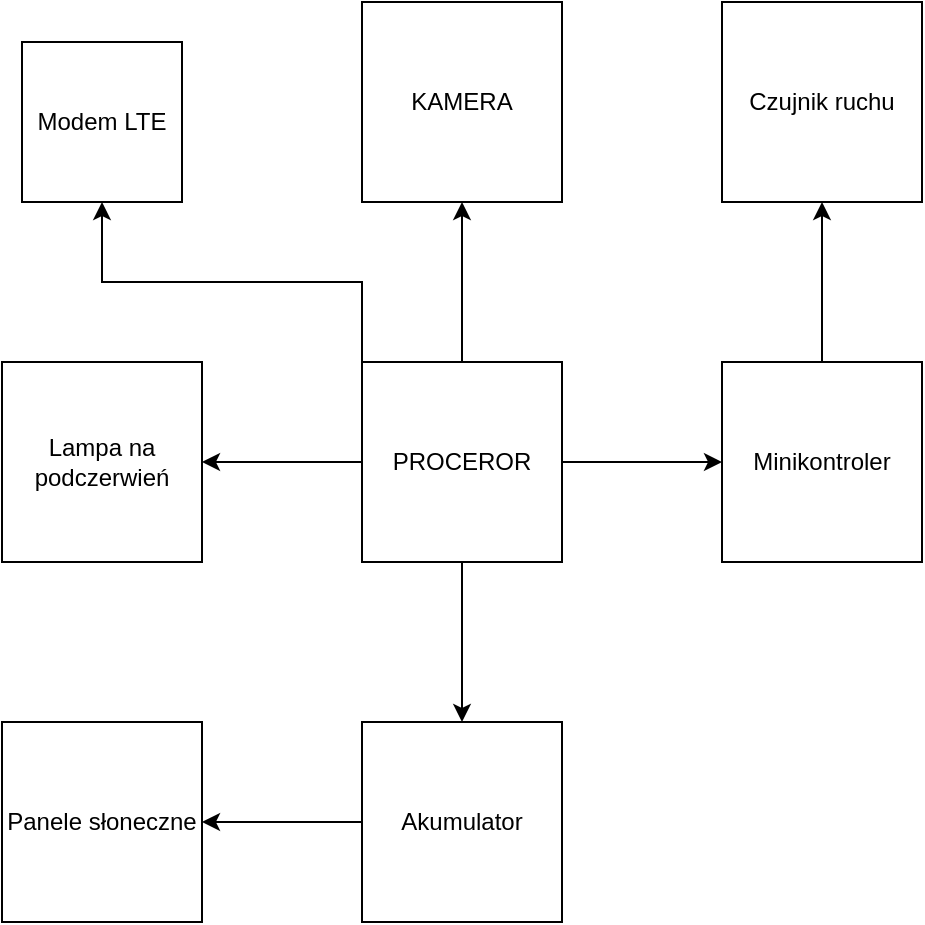 <mxfile version="21.6.8" type="device">
  <diagram id="C5RBs43oDa-KdzZeNtuy" name="Page-1">
    <mxGraphModel dx="1098" dy="988" grid="1" gridSize="10" guides="1" tooltips="1" connect="1" arrows="1" fold="1" page="1" pageScale="1" pageWidth="827" pageHeight="1169" math="0" shadow="0">
      <root>
        <mxCell id="WIyWlLk6GJQsqaUBKTNV-0" />
        <mxCell id="WIyWlLk6GJQsqaUBKTNV-1" parent="WIyWlLk6GJQsqaUBKTNV-0" />
        <mxCell id="2AfaZkjUK9fXsdGyi5bM-4" value="" style="edgeStyle=orthogonalEdgeStyle;rounded=0;orthogonalLoop=1;jettySize=auto;html=1;" parent="WIyWlLk6GJQsqaUBKTNV-1" source="2AfaZkjUK9fXsdGyi5bM-0" target="2AfaZkjUK9fXsdGyi5bM-3" edge="1">
          <mxGeometry relative="1" as="geometry" />
        </mxCell>
        <mxCell id="XnbwVwA2hrqAzMLSGBaI-1" value="" style="edgeStyle=orthogonalEdgeStyle;rounded=0;orthogonalLoop=1;jettySize=auto;html=1;" parent="WIyWlLk6GJQsqaUBKTNV-1" source="2AfaZkjUK9fXsdGyi5bM-0" target="XnbwVwA2hrqAzMLSGBaI-0" edge="1">
          <mxGeometry relative="1" as="geometry" />
        </mxCell>
        <mxCell id="XnbwVwA2hrqAzMLSGBaI-3" value="" style="edgeStyle=orthogonalEdgeStyle;rounded=0;orthogonalLoop=1;jettySize=auto;html=1;" parent="WIyWlLk6GJQsqaUBKTNV-1" source="2AfaZkjUK9fXsdGyi5bM-0" target="XnbwVwA2hrqAzMLSGBaI-2" edge="1">
          <mxGeometry relative="1" as="geometry" />
        </mxCell>
        <mxCell id="XnbwVwA2hrqAzMLSGBaI-6" value="" style="edgeStyle=orthogonalEdgeStyle;rounded=0;orthogonalLoop=1;jettySize=auto;html=1;" parent="WIyWlLk6GJQsqaUBKTNV-1" source="2AfaZkjUK9fXsdGyi5bM-0" target="XnbwVwA2hrqAzMLSGBaI-5" edge="1">
          <mxGeometry relative="1" as="geometry" />
        </mxCell>
        <mxCell id="XnbwVwA2hrqAzMLSGBaI-11" style="edgeStyle=orthogonalEdgeStyle;rounded=0;orthogonalLoop=1;jettySize=auto;html=1;exitX=0;exitY=0;exitDx=0;exitDy=0;" parent="WIyWlLk6GJQsqaUBKTNV-1" source="2AfaZkjUK9fXsdGyi5bM-0" target="XnbwVwA2hrqAzMLSGBaI-12" edge="1">
          <mxGeometry relative="1" as="geometry">
            <mxPoint x="230" y="80" as="targetPoint" />
          </mxGeometry>
        </mxCell>
        <mxCell id="2AfaZkjUK9fXsdGyi5bM-0" value="PROCEROR" style="whiteSpace=wrap;html=1;aspect=fixed;" parent="WIyWlLk6GJQsqaUBKTNV-1" vertex="1">
          <mxGeometry x="360" y="200" width="100" height="100" as="geometry" />
        </mxCell>
        <mxCell id="2AfaZkjUK9fXsdGyi5bM-3" value="KAMERA" style="whiteSpace=wrap;html=1;aspect=fixed;" parent="WIyWlLk6GJQsqaUBKTNV-1" vertex="1">
          <mxGeometry x="360" y="20" width="100" height="100" as="geometry" />
        </mxCell>
        <mxCell id="XnbwVwA2hrqAzMLSGBaI-10" value="" style="edgeStyle=orthogonalEdgeStyle;rounded=0;orthogonalLoop=1;jettySize=auto;html=1;" parent="WIyWlLk6GJQsqaUBKTNV-1" source="XnbwVwA2hrqAzMLSGBaI-0" target="XnbwVwA2hrqAzMLSGBaI-9" edge="1">
          <mxGeometry relative="1" as="geometry" />
        </mxCell>
        <mxCell id="XnbwVwA2hrqAzMLSGBaI-0" value="Akumulator" style="whiteSpace=wrap;html=1;aspect=fixed;" parent="WIyWlLk6GJQsqaUBKTNV-1" vertex="1">
          <mxGeometry x="360" y="380" width="100" height="100" as="geometry" />
        </mxCell>
        <mxCell id="XnbwVwA2hrqAzMLSGBaI-2" value="Lampa na podczerwień" style="whiteSpace=wrap;html=1;aspect=fixed;" parent="WIyWlLk6GJQsqaUBKTNV-1" vertex="1">
          <mxGeometry x="180" y="200" width="100" height="100" as="geometry" />
        </mxCell>
        <mxCell id="XnbwVwA2hrqAzMLSGBaI-8" value="" style="edgeStyle=orthogonalEdgeStyle;rounded=0;orthogonalLoop=1;jettySize=auto;html=1;" parent="WIyWlLk6GJQsqaUBKTNV-1" source="XnbwVwA2hrqAzMLSGBaI-5" target="XnbwVwA2hrqAzMLSGBaI-7" edge="1">
          <mxGeometry relative="1" as="geometry" />
        </mxCell>
        <mxCell id="XnbwVwA2hrqAzMLSGBaI-5" value="Minikontroler" style="whiteSpace=wrap;html=1;aspect=fixed;" parent="WIyWlLk6GJQsqaUBKTNV-1" vertex="1">
          <mxGeometry x="540" y="200" width="100" height="100" as="geometry" />
        </mxCell>
        <mxCell id="XnbwVwA2hrqAzMLSGBaI-7" value="Czujnik ruchu" style="whiteSpace=wrap;html=1;aspect=fixed;" parent="WIyWlLk6GJQsqaUBKTNV-1" vertex="1">
          <mxGeometry x="540" y="20" width="100" height="100" as="geometry" />
        </mxCell>
        <mxCell id="XnbwVwA2hrqAzMLSGBaI-9" value="Panele słoneczne" style="whiteSpace=wrap;html=1;aspect=fixed;" parent="WIyWlLk6GJQsqaUBKTNV-1" vertex="1">
          <mxGeometry x="180" y="380" width="100" height="100" as="geometry" />
        </mxCell>
        <mxCell id="XnbwVwA2hrqAzMLSGBaI-12" value="Modem LTE" style="whiteSpace=wrap;html=1;aspect=fixed;" parent="WIyWlLk6GJQsqaUBKTNV-1" vertex="1">
          <mxGeometry x="190" y="40" width="80" height="80" as="geometry" />
        </mxCell>
      </root>
    </mxGraphModel>
  </diagram>
</mxfile>
